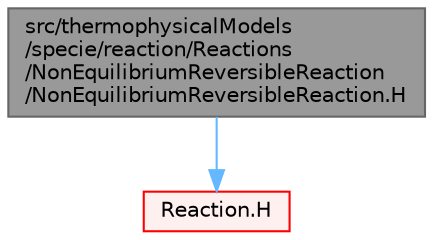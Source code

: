 digraph "src/thermophysicalModels/specie/reaction/Reactions/NonEquilibriumReversibleReaction/NonEquilibriumReversibleReaction.H"
{
 // LATEX_PDF_SIZE
  bgcolor="transparent";
  edge [fontname=Helvetica,fontsize=10,labelfontname=Helvetica,labelfontsize=10];
  node [fontname=Helvetica,fontsize=10,shape=box,height=0.2,width=0.4];
  Node1 [id="Node000001",label="src/thermophysicalModels\l/specie/reaction/Reactions\l/NonEquilibriumReversibleReaction\l/NonEquilibriumReversibleReaction.H",height=0.2,width=0.4,color="gray40", fillcolor="grey60", style="filled", fontcolor="black",tooltip=" "];
  Node1 -> Node2 [id="edge1_Node000001_Node000002",color="steelblue1",style="solid",tooltip=" "];
  Node2 [id="Node000002",label="Reaction.H",height=0.2,width=0.4,color="red", fillcolor="#FFF0F0", style="filled",URL="$Reaction_8H.html",tooltip=" "];
}
